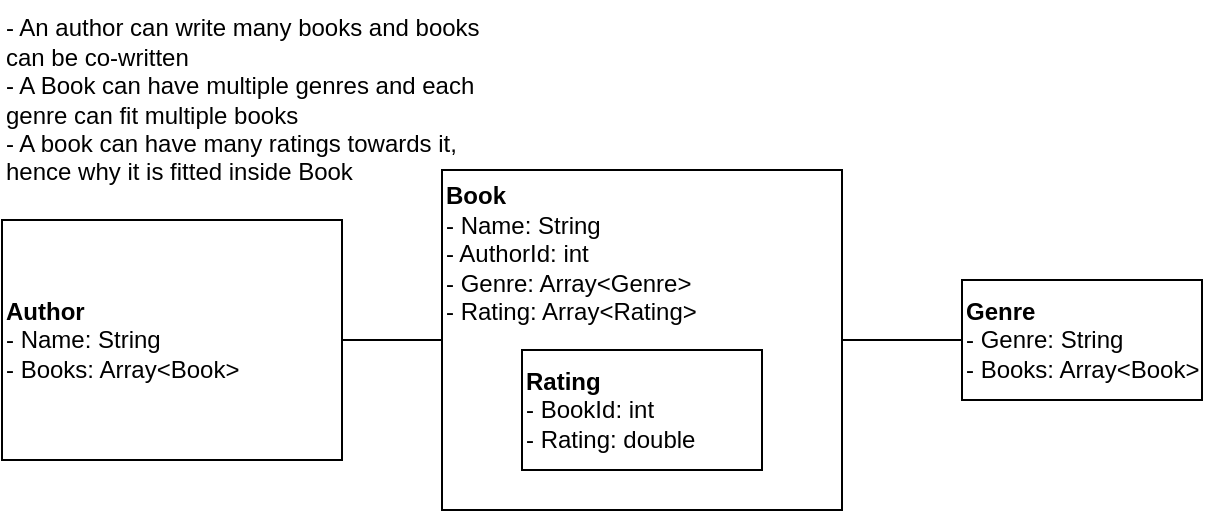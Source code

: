 <mxfile version="24.4.9" type="device">
  <diagram id="R2lEEEUBdFMjLlhIrx00" name="Page-1">
    <mxGraphModel dx="1034" dy="500" grid="1" gridSize="10" guides="1" tooltips="1" connect="1" arrows="1" fold="1" page="1" pageScale="1" pageWidth="850" pageHeight="1100" math="0" shadow="0" extFonts="Permanent Marker^https://fonts.googleapis.com/css?family=Permanent+Marker">
      <root>
        <mxCell id="0" />
        <mxCell id="1" parent="0" />
        <mxCell id="ObpMW67qm800cBrTZanl-14" value="&lt;b&gt;Author&lt;/b&gt;&lt;div&gt;- Name: String&lt;/div&gt;&lt;div&gt;- Books: Array&amp;lt;Book&amp;gt;&lt;/div&gt;" style="rounded=0;whiteSpace=wrap;html=1;align=left;" vertex="1" parent="1">
          <mxGeometry x="40" y="210" width="170" height="120" as="geometry" />
        </mxCell>
        <mxCell id="ObpMW67qm800cBrTZanl-17" value="&lt;b&gt;Book&lt;/b&gt;&lt;div&gt;- Name: String&lt;/div&gt;&lt;div&gt;- AuthorId: int&lt;/div&gt;&lt;div&gt;- Genre: Array&amp;lt;Genre&amp;gt;&lt;/div&gt;&lt;div&gt;- Rating: Array&amp;lt;Rating&amp;gt;&lt;/div&gt;&lt;div&gt;&lt;br&gt;&lt;/div&gt;&lt;div&gt;&lt;br&gt;&lt;/div&gt;&lt;div&gt;&lt;br&gt;&lt;/div&gt;&lt;div&gt;&lt;br&gt;&lt;/div&gt;&lt;div&gt;&lt;br&gt;&lt;/div&gt;&lt;div&gt;&lt;br&gt;&lt;/div&gt;" style="rounded=0;whiteSpace=wrap;html=1;align=left;" vertex="1" parent="1">
          <mxGeometry x="260" y="185" width="200" height="170" as="geometry" />
        </mxCell>
        <mxCell id="ObpMW67qm800cBrTZanl-19" value="" style="endArrow=none;html=1;rounded=0;exitX=1;exitY=0.5;exitDx=0;exitDy=0;entryX=0;entryY=0.5;entryDx=0;entryDy=0;" edge="1" parent="1" source="ObpMW67qm800cBrTZanl-14" target="ObpMW67qm800cBrTZanl-17">
          <mxGeometry width="50" height="50" relative="1" as="geometry">
            <mxPoint x="260" y="390" as="sourcePoint" />
            <mxPoint x="310" y="340" as="targetPoint" />
          </mxGeometry>
        </mxCell>
        <mxCell id="ObpMW67qm800cBrTZanl-20" value="&lt;b&gt;Rating&lt;/b&gt;&lt;div&gt;- BookId: int&lt;/div&gt;&lt;div&gt;- Rating: double&lt;/div&gt;" style="rounded=0;whiteSpace=wrap;html=1;align=left;" vertex="1" parent="1">
          <mxGeometry x="300" y="275" width="120" height="60" as="geometry" />
        </mxCell>
        <mxCell id="ObpMW67qm800cBrTZanl-21" value="&lt;b&gt;Genre&lt;/b&gt;&lt;div&gt;- Genre: String&lt;/div&gt;&lt;div&gt;- Books: Array&amp;lt;Book&amp;gt;&lt;/div&gt;" style="rounded=0;whiteSpace=wrap;html=1;align=left;" vertex="1" parent="1">
          <mxGeometry x="520" y="240" width="120" height="60" as="geometry" />
        </mxCell>
        <mxCell id="ObpMW67qm800cBrTZanl-22" value="" style="endArrow=none;html=1;rounded=0;exitX=1;exitY=0.5;exitDx=0;exitDy=0;entryX=0;entryY=0.5;entryDx=0;entryDy=0;" edge="1" parent="1" source="ObpMW67qm800cBrTZanl-17" target="ObpMW67qm800cBrTZanl-21">
          <mxGeometry width="50" height="50" relative="1" as="geometry">
            <mxPoint x="400" y="240" as="sourcePoint" />
            <mxPoint x="450" y="190" as="targetPoint" />
          </mxGeometry>
        </mxCell>
        <mxCell id="ObpMW67qm800cBrTZanl-23" value="- An author can write many books and books can be co-written&lt;div&gt;- A Book can have multiple genres and each genre can fit multiple books&lt;/div&gt;&lt;div&gt;- A book can have many ratings towards it, hence why it is fitted inside Book&lt;/div&gt;" style="text;strokeColor=none;align=left;fillColor=none;html=1;verticalAlign=middle;whiteSpace=wrap;rounded=0;" vertex="1" parent="1">
          <mxGeometry x="40" y="100" width="250" height="100" as="geometry" />
        </mxCell>
      </root>
    </mxGraphModel>
  </diagram>
</mxfile>

